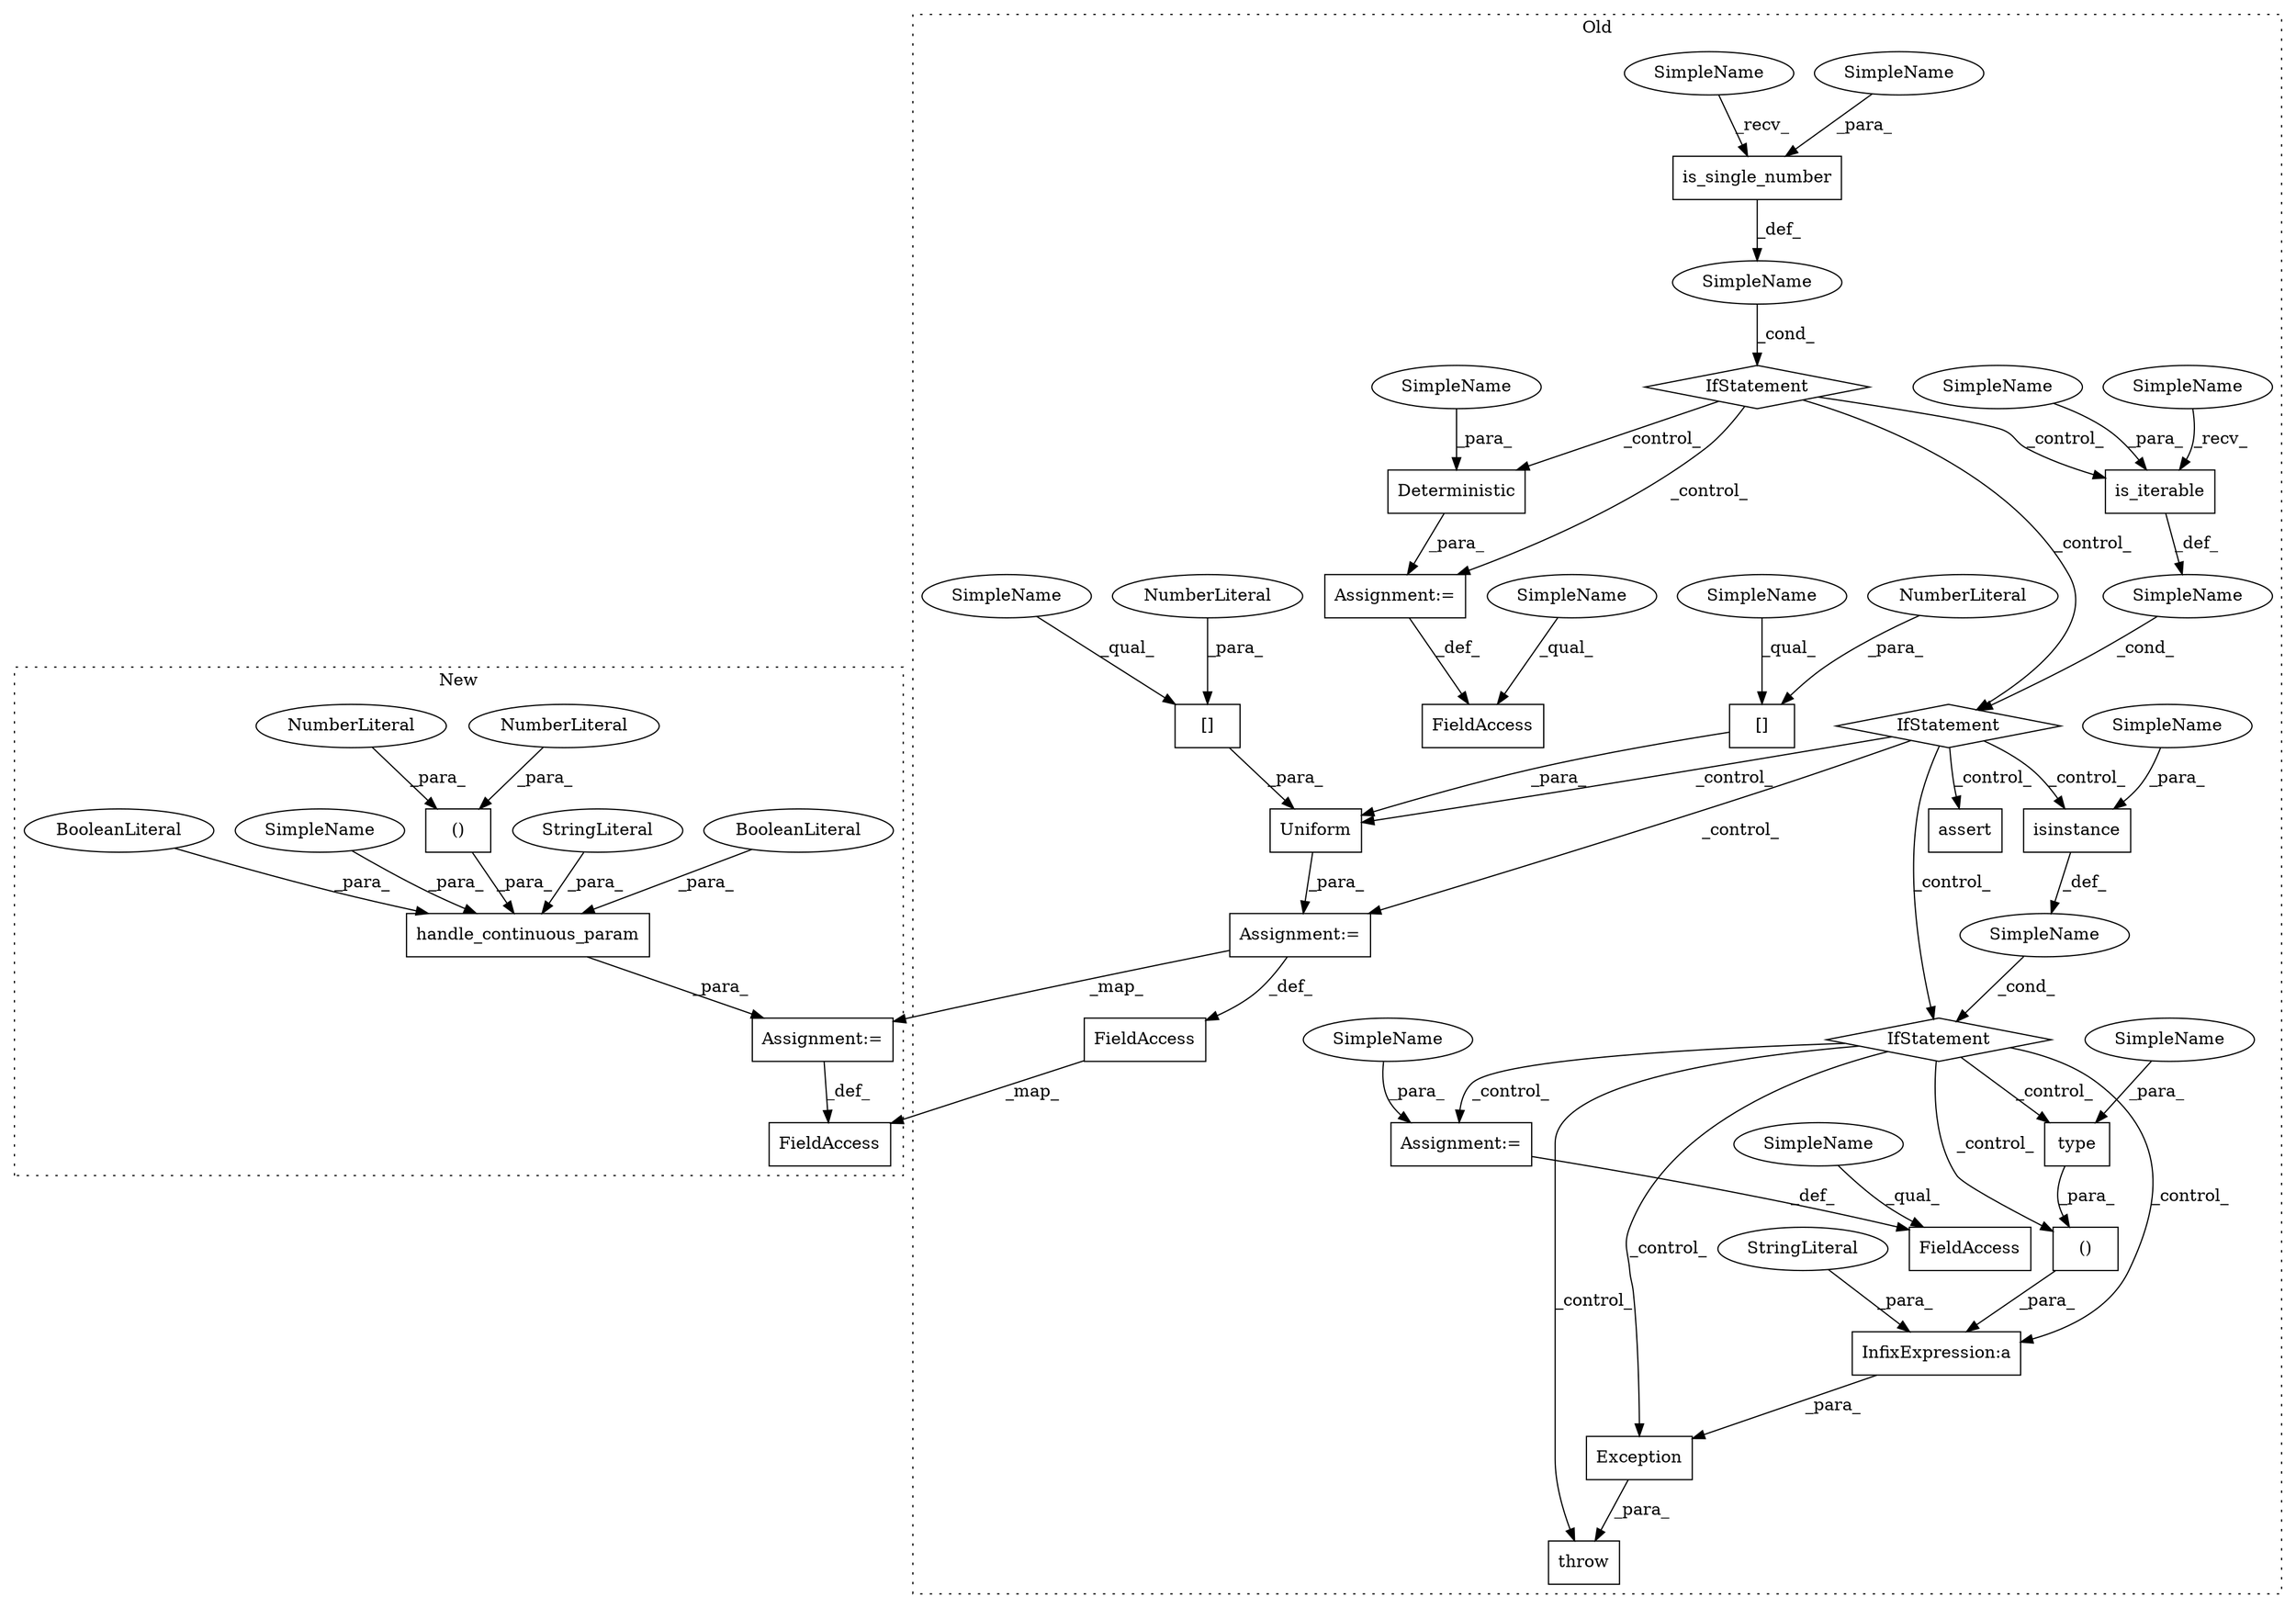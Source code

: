 digraph G {
subgraph cluster0 {
1 [label="Deterministic" a="32" s="4751,4770" l="14,1" shape="box"];
3 [label="is_iterable" a="32" s="4800,4817" l="12,1" shape="box"];
4 [label="()" a="106" s="5234" l="35" shape="box"];
6 [label="is_single_number" a="32" s="4707,4729" l="17,1" shape="box"];
9 [label="type" a="32" s="5258,5268" l="5,1" shape="box"];
10 [label="InfixExpression:a" a="27" s="5224" l="10" shape="box"];
11 [label="[]" a="2" s="4987,4994" l="6,1" shape="box"];
12 [label="NumberLiteral" a="34" s="4993" l="1" shape="ellipse"];
14 [label="[]" a="2" s="4996,5003" l="6,1" shape="box"];
15 [label="NumberLiteral" a="34" s="5002" l="1" shape="ellipse"];
16 [label="SimpleName" a="42" s="" l="" shape="ellipse"];
17 [label="SimpleName" a="42" s="" l="" shape="ellipse"];
18 [label="SimpleName" a="42" s="" l="" shape="ellipse"];
19 [label="isinstance" a="32" s="5027,5063" l="11,1" shape="box"];
21 [label="StringLiteral" a="45" s="5128" l="96" shape="ellipse"];
22 [label="Exception" a="32" s="5118,5269" l="10,2" shape="box"];
23 [label="throw" a="53" s="5112" l="6" shape="box"];
24 [label="IfStatement" a="25" s="5023,5064" l="4,2" shape="diamond"];
25 [label="Assignment:=" a="7" s="4750" l="1" shape="box"];
26 [label="IfStatement" a="25" s="4696,4730" l="4,2" shape="diamond"];
27 [label="Assignment:=" a="7" s="5084" l="1" shape="box"];
28 [label="IfStatement" a="25" s="4789,4818" l="4,2" shape="diamond"];
29 [label="Uniform" a="32" s="4979,5004" l="8,1" shape="box"];
30 [label="assert" a="32" s="4835,4958" l="10,2" shape="box"];
32 [label="FieldAccess" a="22" s="4740" l="10" shape="box"];
33 [label="FieldAccess" a="22" s="5074" l="10" shape="box"];
34 [label="FieldAccess" a="22" s="4968" l="10" shape="box"];
37 [label="Assignment:=" a="7" s="4978" l="1" shape="box"];
38 [label="SimpleName" a="42" s="4987" l="5" shape="ellipse"];
39 [label="SimpleName" a="42" s="4765" l="5" shape="ellipse"];
40 [label="SimpleName" a="42" s="5038" l="5" shape="ellipse"];
41 [label="SimpleName" a="42" s="5263" l="5" shape="ellipse"];
42 [label="SimpleName" a="42" s="4996" l="5" shape="ellipse"];
43 [label="SimpleName" a="42" s="4812" l="5" shape="ellipse"];
44 [label="SimpleName" a="42" s="5085" l="5" shape="ellipse"];
45 [label="SimpleName" a="42" s="4724" l="5" shape="ellipse"];
46 [label="SimpleName" a="42" s="5074" l="4" shape="ellipse"];
47 [label="SimpleName" a="42" s="4740" l="4" shape="ellipse"];
48 [label="SimpleName" a="42" s="4700" l="6" shape="ellipse"];
49 [label="SimpleName" a="42" s="4793" l="6" shape="ellipse"];
label = "Old";
style="dotted";
}
subgraph cluster1 {
2 [label="handle_continuous_param" a="32" s="4718,4789" l="24,1" shape="box"];
5 [label="()" a="106" s="4761" l="17" shape="box"];
7 [label="BooleanLiteral" a="9" s="4785" l="4" shape="ellipse"];
8 [label="BooleanLiteral" a="9" s="4780" l="4" shape="ellipse"];
13 [label="NumberLiteral" a="34" s="4761" l="1" shape="ellipse"];
20 [label="StringLiteral" a="45" s="4748" l="7" shape="ellipse"];
31 [label="NumberLiteral" a="34" s="4775" l="3" shape="ellipse"];
35 [label="FieldAccess" a="22" s="4696" l="10" shape="box"];
36 [label="Assignment:=" a="7" s="4706" l="1" shape="box"];
50 [label="SimpleName" a="42" s="4742" l="5" shape="ellipse"];
label = "New";
style="dotted";
}
1 -> 25 [label="_para_"];
2 -> 36 [label="_para_"];
3 -> 16 [label="_def_"];
4 -> 10 [label="_para_"];
5 -> 2 [label="_para_"];
6 -> 18 [label="_def_"];
7 -> 2 [label="_para_"];
8 -> 2 [label="_para_"];
9 -> 4 [label="_para_"];
10 -> 22 [label="_para_"];
11 -> 29 [label="_para_"];
12 -> 11 [label="_para_"];
13 -> 5 [label="_para_"];
14 -> 29 [label="_para_"];
15 -> 14 [label="_para_"];
16 -> 28 [label="_cond_"];
17 -> 24 [label="_cond_"];
18 -> 26 [label="_cond_"];
19 -> 17 [label="_def_"];
20 -> 2 [label="_para_"];
21 -> 10 [label="_para_"];
22 -> 23 [label="_para_"];
24 -> 10 [label="_control_"];
24 -> 9 [label="_control_"];
24 -> 27 [label="_control_"];
24 -> 4 [label="_control_"];
24 -> 23 [label="_control_"];
24 -> 22 [label="_control_"];
25 -> 32 [label="_def_"];
26 -> 1 [label="_control_"];
26 -> 28 [label="_control_"];
26 -> 3 [label="_control_"];
26 -> 25 [label="_control_"];
27 -> 33 [label="_def_"];
28 -> 24 [label="_control_"];
28 -> 29 [label="_control_"];
28 -> 30 [label="_control_"];
28 -> 37 [label="_control_"];
28 -> 19 [label="_control_"];
29 -> 37 [label="_para_"];
31 -> 5 [label="_para_"];
34 -> 35 [label="_map_"];
36 -> 35 [label="_def_"];
37 -> 36 [label="_map_"];
37 -> 34 [label="_def_"];
38 -> 11 [label="_qual_"];
39 -> 1 [label="_para_"];
40 -> 19 [label="_para_"];
41 -> 9 [label="_para_"];
42 -> 14 [label="_qual_"];
43 -> 3 [label="_para_"];
44 -> 27 [label="_para_"];
45 -> 6 [label="_para_"];
46 -> 33 [label="_qual_"];
47 -> 32 [label="_qual_"];
48 -> 6 [label="_recv_"];
49 -> 3 [label="_recv_"];
50 -> 2 [label="_para_"];
}